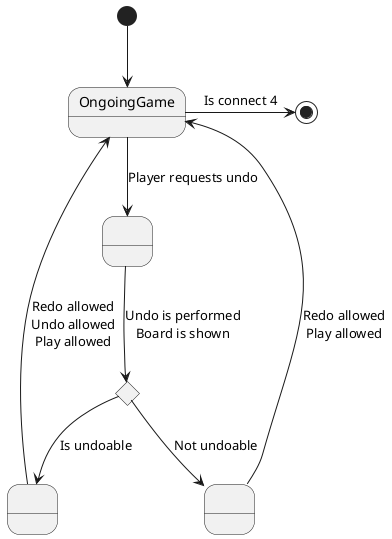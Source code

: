 @startuml
top to bottom direction
state input as " "
state undone as " "
state notUndone as " "
state isUndoable <<choice>>
[*] --> OngoingGame
OngoingGame -> [*] : Is connect 4
OngoingGame --> input : Player requests undo
input --> isUndoable : Undo is performed\nBoard is shown
isUndoable --> undone : Is undoable
isUndoable --> notUndone : Not undoable
undone --> OngoingGame : Redo allowed\nUndo allowed\nPlay allowed
notUndone --> OngoingGame : Redo allowed\nPlay allowed
@enduml